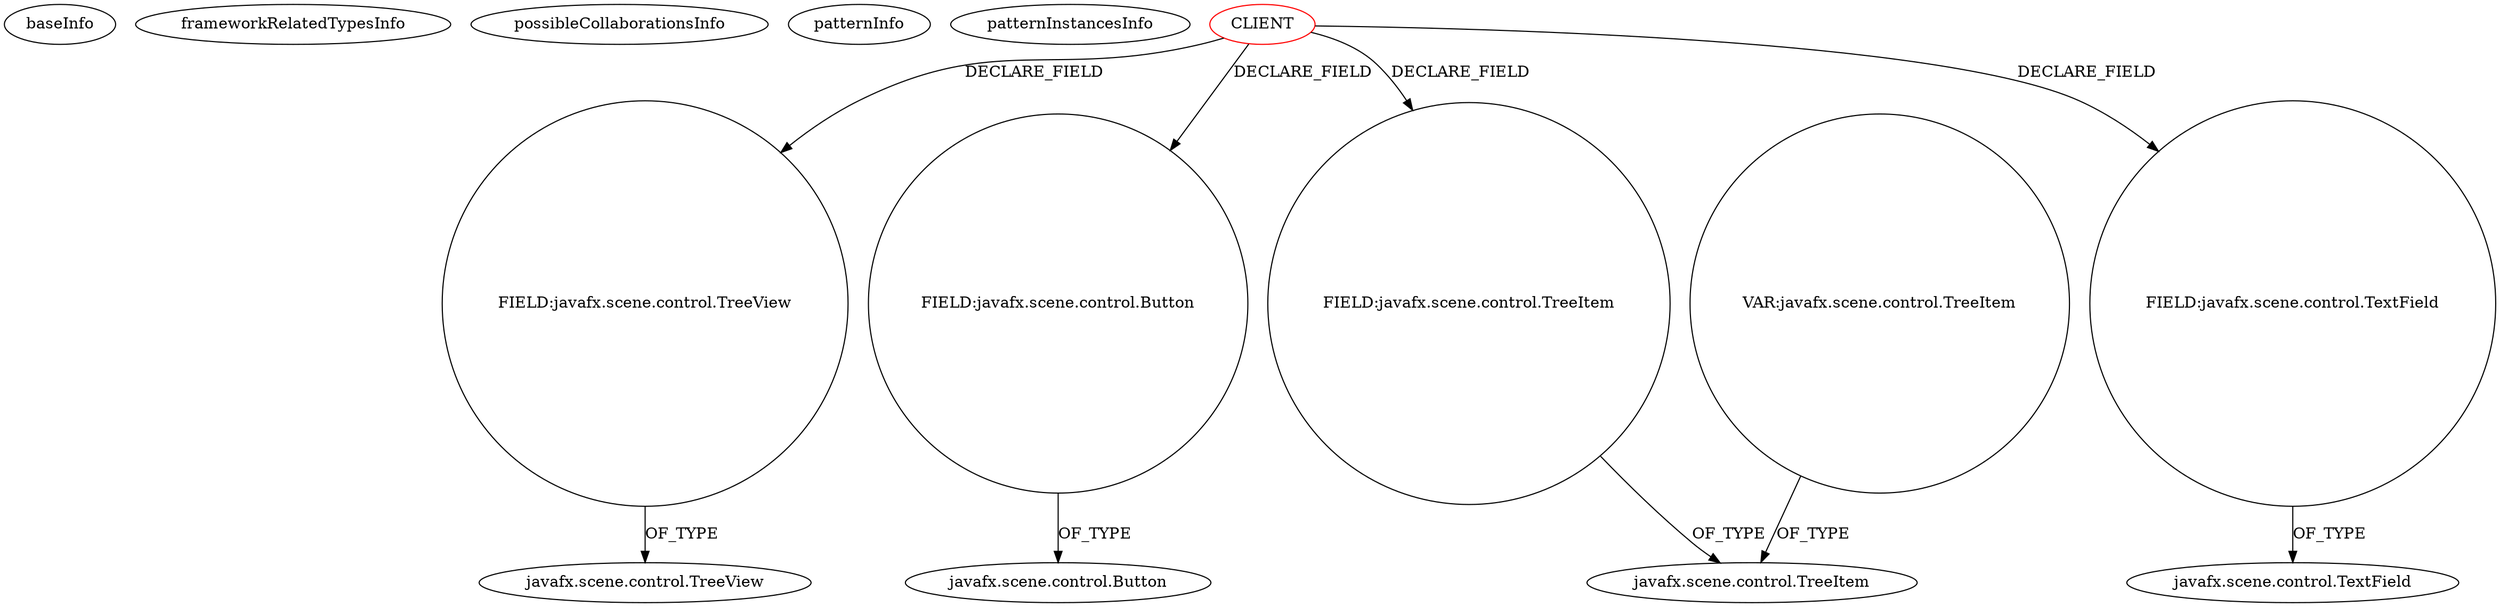 digraph {
baseInfo[graphId=2261,category="pattern",isAnonymous=false,possibleRelation=false]
frameworkRelatedTypesInfo[]
possibleCollaborationsInfo[]
patternInfo[frequency=2.0,patternRootClient=0]
patternInstancesInfo[0="mrempala-sp~/mrempala-sp/sp-master/src/application/VcSetupManualLoad.java~VcSetupManualLoad~3666",1="Bim3264-Optimum2DEngine~/Bim3264-Optimum2DEngine/Optimum2DEngine-master/src/optimum2d/mapeditor/ComponentTab.java~ComponentTab~169"]
11[label="javafx.scene.control.TreeView",vertexType="FRAMEWORK_CLASS_TYPE",isFrameworkType=false]
10[label="FIELD:javafx.scene.control.TreeView",vertexType="FIELD_DECLARATION",isFrameworkType=false,shape=circle]
0[label="CLIENT",vertexType="ROOT_CLIENT_CLASS_DECLARATION",isFrameworkType=false,color=red]
2[label="FIELD:javafx.scene.control.Button",vertexType="FIELD_DECLARATION",isFrameworkType=false,shape=circle]
3[label="javafx.scene.control.Button",vertexType="FRAMEWORK_CLASS_TYPE",isFrameworkType=false]
6[label="FIELD:javafx.scene.control.TreeItem",vertexType="FIELD_DECLARATION",isFrameworkType=false,shape=circle]
7[label="javafx.scene.control.TreeItem",vertexType="FRAMEWORK_CLASS_TYPE",isFrameworkType=false]
18[label="VAR:javafx.scene.control.TreeItem",vertexType="VARIABLE_EXPRESION",isFrameworkType=false,shape=circle]
4[label="FIELD:javafx.scene.control.TextField",vertexType="FIELD_DECLARATION",isFrameworkType=false,shape=circle]
5[label="javafx.scene.control.TextField",vertexType="FRAMEWORK_CLASS_TYPE",isFrameworkType=false]
0->2[label="DECLARE_FIELD"]
4->5[label="OF_TYPE"]
10->11[label="OF_TYPE"]
2->3[label="OF_TYPE"]
6->7[label="OF_TYPE"]
0->6[label="DECLARE_FIELD"]
0->4[label="DECLARE_FIELD"]
18->7[label="OF_TYPE"]
0->10[label="DECLARE_FIELD"]
}
